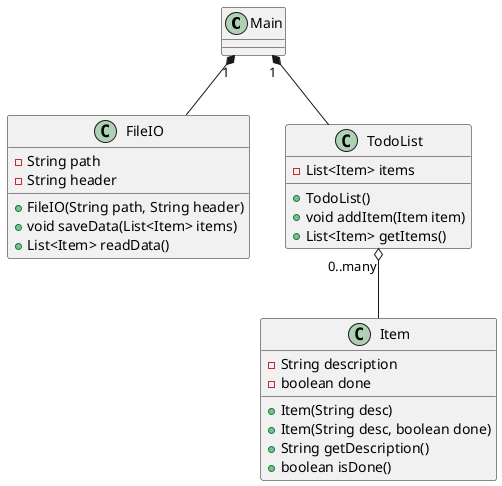 @startuml
'https://plantuml.com/class-diagram

class Main
class FileIO
class TodoList
class Item

Main "1" *-- FileIO
Main "1" *-- TodoList
TodoList "0..many" o-- Item

class Item {
    - String description
    - boolean done
    + Item(String desc)
    + Item(String desc, boolean done)
    + String getDescription()
    + boolean isDone()
}
class TodoList {
    - List<Item> items
    + TodoList()
    + void addItem(Item item)
    + List<Item> getItems()
}

class FileIO {
    - String path
    - String header
    + FileIO(String path, String header)
    + void saveData(List<Item> items)
    + List<Item> readData()
}

@enduml